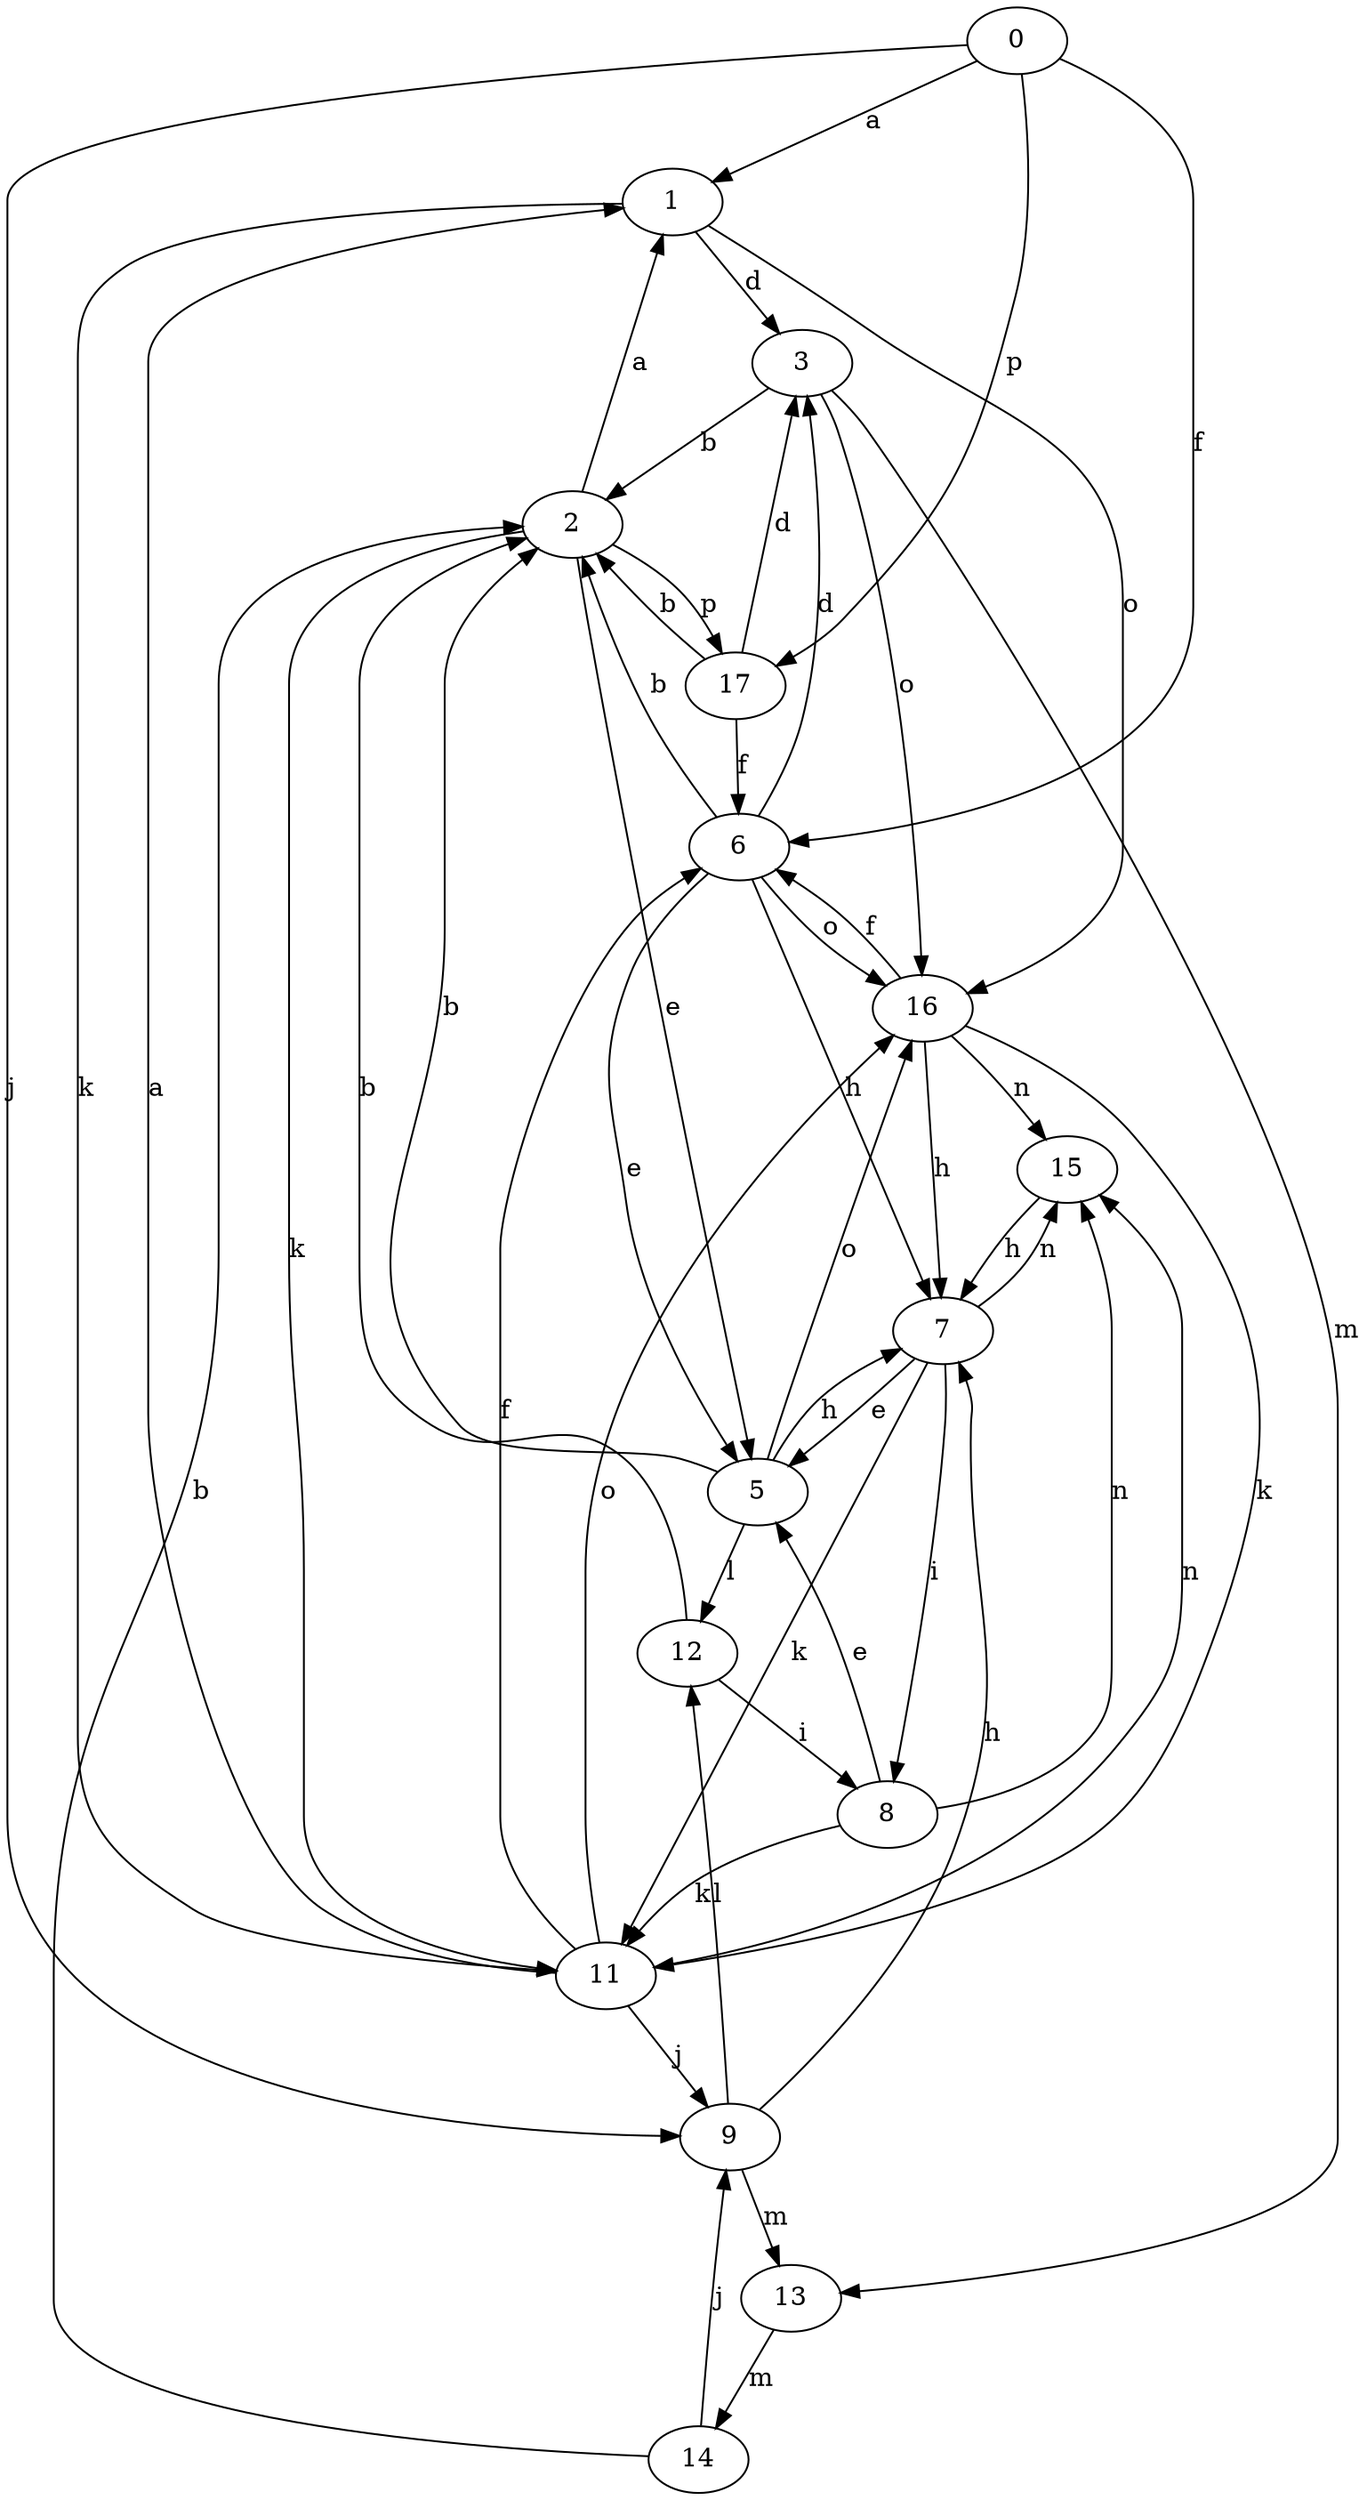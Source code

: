 strict digraph  {
0;
1;
2;
3;
5;
6;
7;
8;
9;
11;
12;
13;
14;
15;
16;
17;
0 -> 1  [label=a];
0 -> 6  [label=f];
0 -> 9  [label=j];
0 -> 17  [label=p];
1 -> 3  [label=d];
1 -> 11  [label=k];
1 -> 16  [label=o];
2 -> 1  [label=a];
2 -> 5  [label=e];
2 -> 11  [label=k];
2 -> 17  [label=p];
3 -> 2  [label=b];
3 -> 13  [label=m];
3 -> 16  [label=o];
5 -> 2  [label=b];
5 -> 7  [label=h];
5 -> 12  [label=l];
5 -> 16  [label=o];
6 -> 2  [label=b];
6 -> 3  [label=d];
6 -> 5  [label=e];
6 -> 7  [label=h];
6 -> 16  [label=o];
7 -> 5  [label=e];
7 -> 8  [label=i];
7 -> 11  [label=k];
7 -> 15  [label=n];
8 -> 5  [label=e];
8 -> 11  [label=k];
8 -> 15  [label=n];
9 -> 7  [label=h];
9 -> 12  [label=l];
9 -> 13  [label=m];
11 -> 1  [label=a];
11 -> 6  [label=f];
11 -> 9  [label=j];
11 -> 15  [label=n];
11 -> 16  [label=o];
12 -> 2  [label=b];
12 -> 8  [label=i];
13 -> 14  [label=m];
14 -> 2  [label=b];
14 -> 9  [label=j];
15 -> 7  [label=h];
16 -> 6  [label=f];
16 -> 7  [label=h];
16 -> 11  [label=k];
16 -> 15  [label=n];
17 -> 2  [label=b];
17 -> 3  [label=d];
17 -> 6  [label=f];
}
